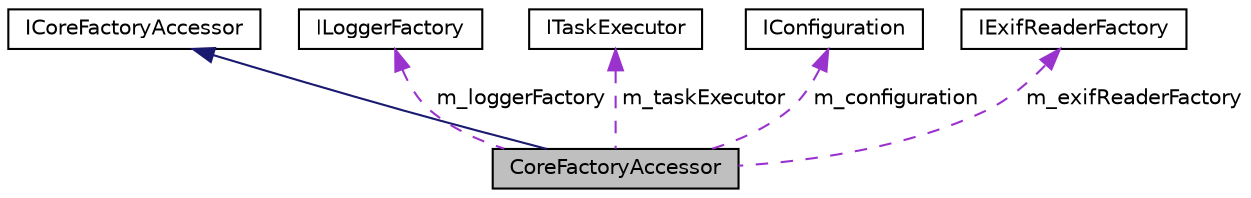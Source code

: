 digraph "CoreFactoryAccessor"
{
 // LATEX_PDF_SIZE
  edge [fontname="Helvetica",fontsize="10",labelfontname="Helvetica",labelfontsize="10"];
  node [fontname="Helvetica",fontsize="10",shape=record];
  Node1 [label="CoreFactoryAccessor",height=0.2,width=0.4,color="black", fillcolor="grey75", style="filled", fontcolor="black",tooltip=" "];
  Node2 -> Node1 [dir="back",color="midnightblue",fontsize="10",style="solid",fontname="Helvetica"];
  Node2 [label="ICoreFactoryAccessor",height=0.2,width=0.4,color="black", fillcolor="white", style="filled",URL="$struct_i_core_factory_accessor.html",tooltip=" "];
  Node3 -> Node1 [dir="back",color="darkorchid3",fontsize="10",style="dashed",label=" m_loggerFactory" ,fontname="Helvetica"];
  Node3 [label="ILoggerFactory",height=0.2,width=0.4,color="black", fillcolor="white", style="filled",URL="$struct_i_logger_factory.html",tooltip=" "];
  Node4 -> Node1 [dir="back",color="darkorchid3",fontsize="10",style="dashed",label=" m_taskExecutor" ,fontname="Helvetica"];
  Node4 [label="ITaskExecutor",height=0.2,width=0.4,color="black", fillcolor="white", style="filled",URL="$struct_i_task_executor.html",tooltip=" "];
  Node5 -> Node1 [dir="back",color="darkorchid3",fontsize="10",style="dashed",label=" m_configuration" ,fontname="Helvetica"];
  Node5 [label="IConfiguration",height=0.2,width=0.4,color="black", fillcolor="white", style="filled",URL="$struct_i_configuration.html",tooltip=" "];
  Node6 -> Node1 [dir="back",color="darkorchid3",fontsize="10",style="dashed",label=" m_exifReaderFactory" ,fontname="Helvetica"];
  Node6 [label="IExifReaderFactory",height=0.2,width=0.4,color="black", fillcolor="white", style="filled",URL="$struct_i_exif_reader_factory.html",tooltip=" "];
}
